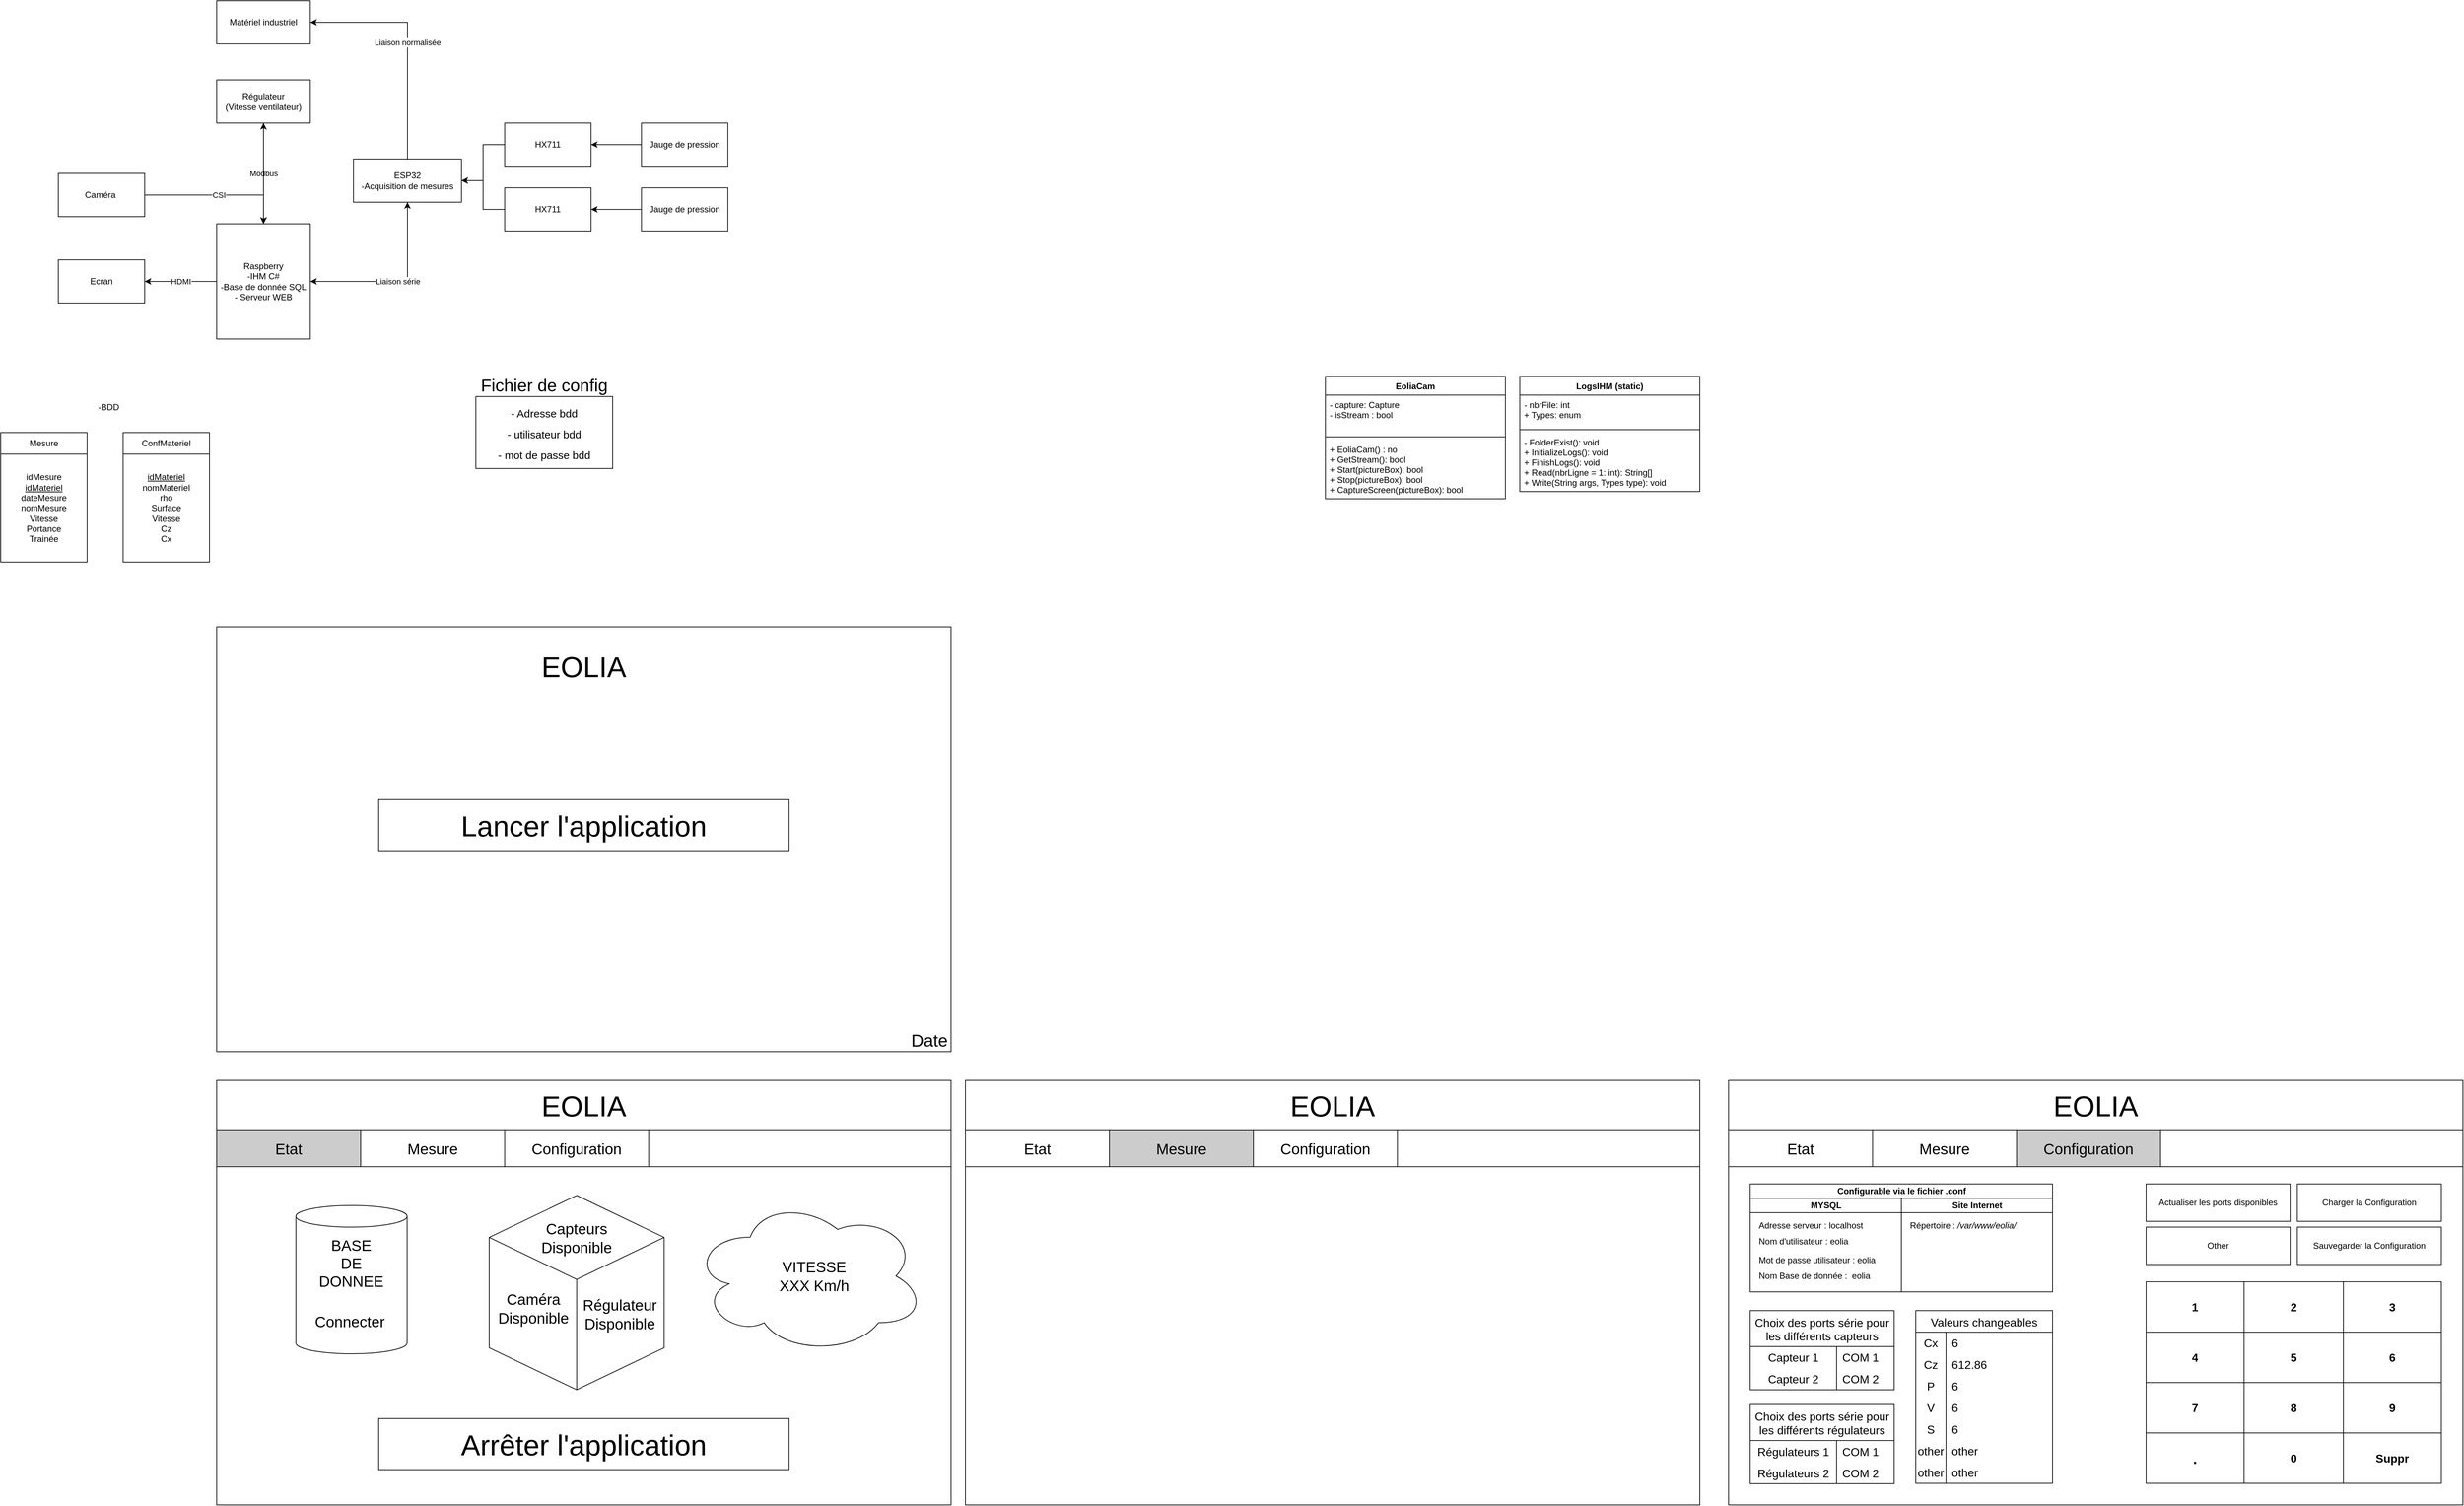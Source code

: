 <mxfile version="20.8.5" type="github">
  <diagram id="sAFR3K0FHI-QMzSaqLU8" name="Page-1">
    <mxGraphModel dx="1687" dy="899" grid="1" gridSize="10" guides="1" tooltips="1" connect="1" arrows="1" fold="1" page="1" pageScale="1" pageWidth="827" pageHeight="1169" math="0" shadow="0">
      <root>
        <mxCell id="0" />
        <mxCell id="1" parent="0" />
        <mxCell id="JPDFNG_8sJOL_J7qTDZQ-5" value="Modbus" style="edgeStyle=orthogonalEdgeStyle;rounded=0;orthogonalLoop=1;jettySize=auto;html=1;exitX=0.5;exitY=1;exitDx=0;exitDy=0;entryX=0.5;entryY=0;entryDx=0;entryDy=0;" parent="1" source="JPDFNG_8sJOL_J7qTDZQ-1" target="JPDFNG_8sJOL_J7qTDZQ-2" edge="1">
          <mxGeometry relative="1" as="geometry" />
        </mxCell>
        <mxCell id="JPDFNG_8sJOL_J7qTDZQ-1" value="Régulateur&lt;br&gt;(Vitesse ventilateur)" style="rounded=0;whiteSpace=wrap;html=1;" parent="1" vertex="1">
          <mxGeometry x="320" y="190" width="130" height="60" as="geometry" />
        </mxCell>
        <mxCell id="JPDFNG_8sJOL_J7qTDZQ-9" value="HDMI" style="edgeStyle=orthogonalEdgeStyle;rounded=0;orthogonalLoop=1;jettySize=auto;html=1;exitX=0;exitY=0.5;exitDx=0;exitDy=0;entryX=1;entryY=0.5;entryDx=0;entryDy=0;" parent="1" source="JPDFNG_8sJOL_J7qTDZQ-2" target="JPDFNG_8sJOL_J7qTDZQ-7" edge="1">
          <mxGeometry relative="1" as="geometry" />
        </mxCell>
        <mxCell id="JPDFNG_8sJOL_J7qTDZQ-2" value="Raspberry&lt;br&gt;-IHM C#&lt;br&gt;-Base de donnée SQL&lt;br&gt;- Serveur WEB" style="rounded=0;whiteSpace=wrap;html=1;" parent="1" vertex="1">
          <mxGeometry x="320" y="390" width="130" height="160" as="geometry" />
        </mxCell>
        <mxCell id="JPDFNG_8sJOL_J7qTDZQ-4" value="CSI" style="edgeStyle=orthogonalEdgeStyle;rounded=0;orthogonalLoop=1;jettySize=auto;html=1;exitX=1;exitY=0.5;exitDx=0;exitDy=0;entryX=0.5;entryY=0;entryDx=0;entryDy=0;" parent="1" source="JPDFNG_8sJOL_J7qTDZQ-3" target="JPDFNG_8sJOL_J7qTDZQ-2" edge="1">
          <mxGeometry relative="1" as="geometry" />
        </mxCell>
        <mxCell id="JPDFNG_8sJOL_J7qTDZQ-3" value="Caméra&amp;nbsp;" style="rounded=0;whiteSpace=wrap;html=1;" parent="1" vertex="1">
          <mxGeometry x="100" y="320" width="120" height="60" as="geometry" />
        </mxCell>
        <mxCell id="JPDFNG_8sJOL_J7qTDZQ-6" value="Matériel industriel" style="rounded=0;whiteSpace=wrap;html=1;" parent="1" vertex="1">
          <mxGeometry x="320" y="80" width="130" height="60" as="geometry" />
        </mxCell>
        <mxCell id="JPDFNG_8sJOL_J7qTDZQ-7" value="Ecran" style="rounded=0;whiteSpace=wrap;html=1;" parent="1" vertex="1">
          <mxGeometry x="100" y="440" width="120" height="60" as="geometry" />
        </mxCell>
        <mxCell id="JPDFNG_8sJOL_J7qTDZQ-19" value="Liaison série&amp;nbsp;" style="edgeStyle=orthogonalEdgeStyle;rounded=0;orthogonalLoop=1;jettySize=auto;html=1;exitX=0.5;exitY=1;exitDx=0;exitDy=0;entryX=1;entryY=0.5;entryDx=0;entryDy=0;" parent="1" source="JPDFNG_8sJOL_J7qTDZQ-10" target="JPDFNG_8sJOL_J7qTDZQ-2" edge="1">
          <mxGeometry relative="1" as="geometry" />
        </mxCell>
        <mxCell id="JPDFNG_8sJOL_J7qTDZQ-20" value="Liaison normalisée" style="edgeStyle=orthogonalEdgeStyle;rounded=0;orthogonalLoop=1;jettySize=auto;html=1;exitX=0.5;exitY=0;exitDx=0;exitDy=0;entryX=1;entryY=0.5;entryDx=0;entryDy=0;" parent="1" source="JPDFNG_8sJOL_J7qTDZQ-10" target="JPDFNG_8sJOL_J7qTDZQ-6" edge="1">
          <mxGeometry relative="1" as="geometry" />
        </mxCell>
        <mxCell id="JPDFNG_8sJOL_J7qTDZQ-10" value="ESP32&lt;br&gt;-Acquisition de mesures" style="rounded=0;whiteSpace=wrap;html=1;" parent="1" vertex="1">
          <mxGeometry x="510" y="300" width="150" height="60" as="geometry" />
        </mxCell>
        <mxCell id="JPDFNG_8sJOL_J7qTDZQ-14" style="edgeStyle=orthogonalEdgeStyle;rounded=0;orthogonalLoop=1;jettySize=auto;html=1;exitX=0;exitY=0.5;exitDx=0;exitDy=0;entryX=1;entryY=0.5;entryDx=0;entryDy=0;" parent="1" source="JPDFNG_8sJOL_J7qTDZQ-11" target="JPDFNG_8sJOL_J7qTDZQ-10" edge="1">
          <mxGeometry relative="1" as="geometry" />
        </mxCell>
        <mxCell id="JPDFNG_8sJOL_J7qTDZQ-11" value="HX711" style="rounded=0;whiteSpace=wrap;html=1;" parent="1" vertex="1">
          <mxGeometry x="720" y="250" width="120" height="60" as="geometry" />
        </mxCell>
        <mxCell id="JPDFNG_8sJOL_J7qTDZQ-13" style="edgeStyle=orthogonalEdgeStyle;rounded=0;orthogonalLoop=1;jettySize=auto;html=1;exitX=0;exitY=0.5;exitDx=0;exitDy=0;entryX=1;entryY=0.5;entryDx=0;entryDy=0;" parent="1" source="JPDFNG_8sJOL_J7qTDZQ-12" target="JPDFNG_8sJOL_J7qTDZQ-10" edge="1">
          <mxGeometry relative="1" as="geometry" />
        </mxCell>
        <mxCell id="JPDFNG_8sJOL_J7qTDZQ-12" value="HX711" style="rounded=0;whiteSpace=wrap;html=1;" parent="1" vertex="1">
          <mxGeometry x="720" y="340" width="120" height="60" as="geometry" />
        </mxCell>
        <mxCell id="JPDFNG_8sJOL_J7qTDZQ-18" style="edgeStyle=orthogonalEdgeStyle;rounded=0;orthogonalLoop=1;jettySize=auto;html=1;exitX=0;exitY=0.5;exitDx=0;exitDy=0;entryX=1;entryY=0.5;entryDx=0;entryDy=0;" parent="1" source="JPDFNG_8sJOL_J7qTDZQ-15" target="JPDFNG_8sJOL_J7qTDZQ-11" edge="1">
          <mxGeometry relative="1" as="geometry" />
        </mxCell>
        <mxCell id="JPDFNG_8sJOL_J7qTDZQ-15" value="Jauge de pression" style="rounded=0;whiteSpace=wrap;html=1;" parent="1" vertex="1">
          <mxGeometry x="910" y="250" width="120" height="60" as="geometry" />
        </mxCell>
        <mxCell id="JPDFNG_8sJOL_J7qTDZQ-17" style="edgeStyle=orthogonalEdgeStyle;rounded=0;orthogonalLoop=1;jettySize=auto;html=1;exitX=0;exitY=0.5;exitDx=0;exitDy=0;entryX=1;entryY=0.5;entryDx=0;entryDy=0;" parent="1" source="JPDFNG_8sJOL_J7qTDZQ-16" target="JPDFNG_8sJOL_J7qTDZQ-12" edge="1">
          <mxGeometry relative="1" as="geometry" />
        </mxCell>
        <mxCell id="JPDFNG_8sJOL_J7qTDZQ-16" value="Jauge de pression" style="rounded=0;whiteSpace=wrap;html=1;" parent="1" vertex="1">
          <mxGeometry x="910" y="340" width="120" height="60" as="geometry" />
        </mxCell>
        <mxCell id="JPDFNG_8sJOL_J7qTDZQ-21" value="" style="endArrow=classic;startArrow=classic;html=1;rounded=0;entryX=0.5;entryY=1;entryDx=0;entryDy=0;exitX=0.5;exitY=0;exitDx=0;exitDy=0;" parent="1" source="JPDFNG_8sJOL_J7qTDZQ-2" target="JPDFNG_8sJOL_J7qTDZQ-1" edge="1">
          <mxGeometry width="50" height="50" relative="1" as="geometry">
            <mxPoint x="370" y="430" as="sourcePoint" />
            <mxPoint x="420" y="380" as="targetPoint" />
          </mxGeometry>
        </mxCell>
        <mxCell id="JPDFNG_8sJOL_J7qTDZQ-22" value="" style="endArrow=classic;html=1;rounded=0;entryX=0.5;entryY=1;entryDx=0;entryDy=0;" parent="1" target="JPDFNG_8sJOL_J7qTDZQ-10" edge="1">
          <mxGeometry width="50" height="50" relative="1" as="geometry">
            <mxPoint x="585" y="440" as="sourcePoint" />
            <mxPoint x="420" y="380" as="targetPoint" />
          </mxGeometry>
        </mxCell>
        <mxCell id="JPDFNG_8sJOL_J7qTDZQ-24" value="Mesure" style="rounded=0;whiteSpace=wrap;html=1;" parent="1" vertex="1">
          <mxGeometry x="20" y="680" width="120" height="30" as="geometry" />
        </mxCell>
        <mxCell id="JPDFNG_8sJOL_J7qTDZQ-25" value="-BDD" style="text;html=1;strokeColor=none;fillColor=none;align=center;verticalAlign=middle;whiteSpace=wrap;rounded=0;" parent="1" vertex="1">
          <mxGeometry x="140" y="630" width="60" height="30" as="geometry" />
        </mxCell>
        <mxCell id="JPDFNG_8sJOL_J7qTDZQ-26" value="idMesure&lt;br&gt;&lt;u&gt;idMateriel&lt;/u&gt;&lt;br&gt;dateMesure&lt;br&gt;nomMesure&lt;br&gt;Vitesse&lt;br&gt;Portance&lt;br&gt;Trainée" style="rounded=0;whiteSpace=wrap;html=1;" parent="1" vertex="1">
          <mxGeometry x="20" y="710" width="120" height="150" as="geometry" />
        </mxCell>
        <mxCell id="JPDFNG_8sJOL_J7qTDZQ-27" value="ConfMateriel" style="rounded=0;whiteSpace=wrap;html=1;" parent="1" vertex="1">
          <mxGeometry x="190" y="680" width="120" height="30" as="geometry" />
        </mxCell>
        <mxCell id="JPDFNG_8sJOL_J7qTDZQ-28" value="&lt;u&gt;idMateriel&lt;/u&gt;&lt;br&gt;nomMateriel&lt;br&gt;rho&lt;br&gt;Surface&lt;br&gt;Vitesse&lt;br&gt;Cz&lt;br&gt;Cx" style="rounded=0;whiteSpace=wrap;html=1;" parent="1" vertex="1">
          <mxGeometry x="190" y="710" width="120" height="150" as="geometry" />
        </mxCell>
        <mxCell id="JPDFNG_8sJOL_J7qTDZQ-29" value="" style="rounded=0;whiteSpace=wrap;html=1;" parent="1" vertex="1">
          <mxGeometry x="320" y="950" width="1020" height="590" as="geometry" />
        </mxCell>
        <mxCell id="JPDFNG_8sJOL_J7qTDZQ-32" value="&lt;font style=&quot;font-size: 40px;&quot;&gt;EOLIA&lt;/font&gt;" style="text;html=1;strokeColor=none;fillColor=none;align=center;verticalAlign=middle;whiteSpace=wrap;rounded=0;" parent="1" vertex="1">
          <mxGeometry x="770" y="990" width="120" height="30" as="geometry" />
        </mxCell>
        <mxCell id="JPDFNG_8sJOL_J7qTDZQ-33" value="Lancer l&#39;application" style="rounded=0;whiteSpace=wrap;html=1;fontSize=40;" parent="1" vertex="1">
          <mxGeometry x="545" y="1190" width="570" height="71" as="geometry" />
        </mxCell>
        <mxCell id="JPDFNG_8sJOL_J7qTDZQ-35" value="Date" style="text;html=1;strokeColor=none;fillColor=none;align=center;verticalAlign=middle;whiteSpace=wrap;rounded=0;fontSize=24;" parent="1" vertex="1">
          <mxGeometry x="1280" y="1510" width="60" height="30" as="geometry" />
        </mxCell>
        <mxCell id="JPDFNG_8sJOL_J7qTDZQ-37" value="&lt;font style=&quot;font-size: 15px;&quot;&gt;- Adresse bdd&lt;br&gt;- utilisateur bdd&lt;br&gt;- mot de passe bdd&lt;br&gt;&lt;/font&gt;" style="rounded=0;whiteSpace=wrap;html=1;fontSize=24;" parent="1" vertex="1">
          <mxGeometry x="680" y="630" width="190" height="100" as="geometry" />
        </mxCell>
        <mxCell id="JPDFNG_8sJOL_J7qTDZQ-38" value="Fichier de config" style="text;html=1;strokeColor=none;fillColor=none;align=center;verticalAlign=middle;whiteSpace=wrap;rounded=0;fontSize=24;" parent="1" vertex="1">
          <mxGeometry x="680" y="600" width="190" height="30" as="geometry" />
        </mxCell>
        <mxCell id="JPDFNG_8sJOL_J7qTDZQ-41" value="" style="rounded=0;whiteSpace=wrap;html=1;" parent="1" vertex="1">
          <mxGeometry x="320" y="1580" width="1020" height="590" as="geometry" />
        </mxCell>
        <mxCell id="JPDFNG_8sJOL_J7qTDZQ-42" value="&lt;font style=&quot;font-size: 40px;&quot;&gt;EOLIA&lt;/font&gt;" style="text;html=1;strokeColor=none;fillColor=none;align=center;verticalAlign=middle;whiteSpace=wrap;rounded=0;" parent="1" vertex="1">
          <mxGeometry x="770" y="1600" width="120" height="30" as="geometry" />
        </mxCell>
        <mxCell id="JPDFNG_8sJOL_J7qTDZQ-43" value="" style="rounded=0;whiteSpace=wrap;html=1;fontSize=15;" parent="1" vertex="1">
          <mxGeometry x="320" y="1670" width="1020" height="500" as="geometry" />
        </mxCell>
        <mxCell id="JPDFNG_8sJOL_J7qTDZQ-44" value="" style="rounded=0;whiteSpace=wrap;html=1;fontSize=15;" parent="1" vertex="1">
          <mxGeometry x="320" y="1650" width="1020" height="50" as="geometry" />
        </mxCell>
        <mxCell id="JPDFNG_8sJOL_J7qTDZQ-45" value="&lt;font style=&quot;font-size: 21px;&quot;&gt;Etat&lt;/font&gt;" style="rounded=0;whiteSpace=wrap;html=1;fontSize=15;fillColor=#CCCCCC;" parent="1" vertex="1">
          <mxGeometry x="320" y="1650" width="200" height="50" as="geometry" />
        </mxCell>
        <mxCell id="JPDFNG_8sJOL_J7qTDZQ-46" value="&lt;font style=&quot;font-size: 21px;&quot;&gt;Mesure&lt;/font&gt;" style="rounded=0;whiteSpace=wrap;html=1;fontSize=15;" parent="1" vertex="1">
          <mxGeometry x="520" y="1650" width="200" height="50" as="geometry" />
        </mxCell>
        <mxCell id="JPDFNG_8sJOL_J7qTDZQ-47" value="&lt;font style=&quot;font-size: 21px;&quot;&gt;Configuration&lt;/font&gt;" style="rounded=0;whiteSpace=wrap;html=1;fontSize=15;" parent="1" vertex="1">
          <mxGeometry x="720" y="1650" width="200" height="50" as="geometry" />
        </mxCell>
        <mxCell id="JPDFNG_8sJOL_J7qTDZQ-48" value="" style="rounded=0;whiteSpace=wrap;html=1;" parent="1" vertex="1">
          <mxGeometry x="1360" y="1580" width="1020" height="590" as="geometry" />
        </mxCell>
        <mxCell id="JPDFNG_8sJOL_J7qTDZQ-49" value="&lt;font style=&quot;font-size: 40px;&quot;&gt;EOLIA&lt;/font&gt;" style="text;html=1;strokeColor=none;fillColor=none;align=center;verticalAlign=middle;whiteSpace=wrap;rounded=0;" parent="1" vertex="1">
          <mxGeometry x="1810" y="1600" width="120" height="30" as="geometry" />
        </mxCell>
        <mxCell id="JPDFNG_8sJOL_J7qTDZQ-50" value="" style="rounded=0;whiteSpace=wrap;html=1;fontSize=15;" parent="1" vertex="1">
          <mxGeometry x="1360" y="1670" width="1020" height="500" as="geometry" />
        </mxCell>
        <mxCell id="JPDFNG_8sJOL_J7qTDZQ-51" value="" style="rounded=0;whiteSpace=wrap;html=1;fontSize=15;" parent="1" vertex="1">
          <mxGeometry x="1360" y="1650" width="1020" height="50" as="geometry" />
        </mxCell>
        <mxCell id="JPDFNG_8sJOL_J7qTDZQ-52" value="&lt;font style=&quot;font-size: 21px;&quot;&gt;Etat&lt;/font&gt;" style="rounded=0;whiteSpace=wrap;html=1;fontSize=15;fillColor=#FFFFFF;" parent="1" vertex="1">
          <mxGeometry x="1360" y="1650" width="200" height="50" as="geometry" />
        </mxCell>
        <mxCell id="JPDFNG_8sJOL_J7qTDZQ-53" value="&lt;font style=&quot;font-size: 21px;&quot;&gt;Mesure&lt;/font&gt;" style="rounded=0;whiteSpace=wrap;html=1;fontSize=15;fillColor=#CCCCCC;" parent="1" vertex="1">
          <mxGeometry x="1560" y="1650" width="200" height="50" as="geometry" />
        </mxCell>
        <mxCell id="JPDFNG_8sJOL_J7qTDZQ-54" value="&lt;font style=&quot;font-size: 21px;&quot;&gt;Configuration&lt;/font&gt;" style="rounded=0;whiteSpace=wrap;html=1;fontSize=15;" parent="1" vertex="1">
          <mxGeometry x="1760" y="1650" width="200" height="50" as="geometry" />
        </mxCell>
        <mxCell id="JPDFNG_8sJOL_J7qTDZQ-62" value="" style="rounded=0;whiteSpace=wrap;html=1;" parent="1" vertex="1">
          <mxGeometry x="2420" y="1580" width="1020" height="590" as="geometry" />
        </mxCell>
        <mxCell id="JPDFNG_8sJOL_J7qTDZQ-63" value="&lt;font style=&quot;font-size: 40px;&quot;&gt;EOLIA&lt;/font&gt;" style="text;html=1;strokeColor=none;fillColor=none;align=center;verticalAlign=middle;whiteSpace=wrap;rounded=0;" parent="1" vertex="1">
          <mxGeometry x="2870" y="1600" width="120" height="30" as="geometry" />
        </mxCell>
        <mxCell id="JPDFNG_8sJOL_J7qTDZQ-64" value="" style="rounded=0;whiteSpace=wrap;html=1;fontSize=15;" parent="1" vertex="1">
          <mxGeometry x="2420" y="1670" width="1020" height="500" as="geometry" />
        </mxCell>
        <mxCell id="JPDFNG_8sJOL_J7qTDZQ-65" value="" style="rounded=0;whiteSpace=wrap;html=1;fontSize=15;" parent="1" vertex="1">
          <mxGeometry x="2420" y="1650" width="1020" height="50" as="geometry" />
        </mxCell>
        <mxCell id="JPDFNG_8sJOL_J7qTDZQ-66" value="&lt;font style=&quot;font-size: 21px;&quot;&gt;Etat&lt;/font&gt;" style="rounded=0;whiteSpace=wrap;html=1;fontSize=15;fillColor=#FFFFFF;" parent="1" vertex="1">
          <mxGeometry x="2420" y="1650" width="200" height="50" as="geometry" />
        </mxCell>
        <mxCell id="JPDFNG_8sJOL_J7qTDZQ-67" value="&lt;font style=&quot;font-size: 21px;&quot;&gt;Mesure&lt;/font&gt;" style="rounded=0;whiteSpace=wrap;html=1;fontSize=15;" parent="1" vertex="1">
          <mxGeometry x="2620" y="1650" width="200" height="50" as="geometry" />
        </mxCell>
        <mxCell id="JPDFNG_8sJOL_J7qTDZQ-68" value="&lt;font style=&quot;font-size: 21px;&quot;&gt;Configuration&lt;/font&gt;" style="rounded=0;whiteSpace=wrap;html=1;fontSize=15;fillColor=#CCCCCC;" parent="1" vertex="1">
          <mxGeometry x="2820" y="1650" width="200" height="50" as="geometry" />
        </mxCell>
        <mxCell id="HuRnm2rSPpH4nqsMaASo-10" value="Arrêter l&#39;application" style="rounded=0;whiteSpace=wrap;html=1;fontSize=40;" parent="1" vertex="1">
          <mxGeometry x="545" y="2050" width="570" height="71" as="geometry" />
        </mxCell>
        <mxCell id="HuRnm2rSPpH4nqsMaASo-23" value="" style="ellipse;shape=cloud;whiteSpace=wrap;html=1;fontSize=21;" parent="1" vertex="1">
          <mxGeometry x="980" y="1744" width="324" height="216" as="geometry" />
        </mxCell>
        <mxCell id="HuRnm2rSPpH4nqsMaASo-24" value="VITESSE&lt;br&gt;XXX Km/h" style="text;html=1;strokeColor=none;fillColor=none;align=center;verticalAlign=middle;whiteSpace=wrap;rounded=0;fontSize=21;" parent="1" vertex="1">
          <mxGeometry x="1070" y="1822" width="160" height="60" as="geometry" />
        </mxCell>
        <mxCell id="HuRnm2rSPpH4nqsMaASo-26" value="" style="shape=cylinder3;whiteSpace=wrap;html=1;boundedLbl=1;backgroundOutline=1;size=15;fontSize=21;" parent="1" vertex="1">
          <mxGeometry x="430" y="1754" width="154.5" height="206" as="geometry" />
        </mxCell>
        <mxCell id="HuRnm2rSPpH4nqsMaASo-27" value="BASE&lt;br&gt;DE&lt;br&gt;DONNEE" style="text;html=1;strokeColor=none;fillColor=none;align=center;verticalAlign=middle;whiteSpace=wrap;rounded=0;fontSize=21;" parent="1" vertex="1">
          <mxGeometry x="467.25" y="1818" width="80" height="32" as="geometry" />
        </mxCell>
        <mxCell id="HuRnm2rSPpH4nqsMaASo-30" value="Connecter" style="text;html=1;strokeColor=none;fillColor=none;align=center;verticalAlign=middle;whiteSpace=wrap;rounded=0;fontSize=21;" parent="1" vertex="1">
          <mxGeometry x="450" y="1900" width="110" height="30" as="geometry" />
        </mxCell>
        <mxCell id="S_WBxvZwrHdkooQUaEvx-6" value="LogsIHM (static)&#xa;" style="swimlane;fontStyle=1;align=center;verticalAlign=top;childLayout=stackLayout;horizontal=1;startSize=26;horizontalStack=0;resizeParent=1;resizeParentMax=0;resizeLast=0;collapsible=1;marginBottom=0;" parent="1" vertex="1">
          <mxGeometry x="2130" y="602" width="250" height="160" as="geometry" />
        </mxCell>
        <mxCell id="S_WBxvZwrHdkooQUaEvx-7" value="- nbrFile: int&#xa;+ Types: enum" style="text;strokeColor=none;fillColor=none;align=left;verticalAlign=top;spacingLeft=4;spacingRight=4;overflow=hidden;rotatable=0;points=[[0,0.5],[1,0.5]];portConstraint=eastwest;" parent="S_WBxvZwrHdkooQUaEvx-6" vertex="1">
          <mxGeometry y="26" width="250" height="44" as="geometry" />
        </mxCell>
        <mxCell id="S_WBxvZwrHdkooQUaEvx-8" value="" style="line;strokeWidth=1;fillColor=none;align=left;verticalAlign=middle;spacingTop=-1;spacingLeft=3;spacingRight=3;rotatable=0;labelPosition=right;points=[];portConstraint=eastwest;strokeColor=inherit;" parent="S_WBxvZwrHdkooQUaEvx-6" vertex="1">
          <mxGeometry y="70" width="250" height="8" as="geometry" />
        </mxCell>
        <mxCell id="S_WBxvZwrHdkooQUaEvx-9" value="- FolderExist(): void&#xa;+ InitializeLogs(): void&#xa;+ FinishLogs(): void&#xa;+ Read(nbrLigne = 1: int): String[]&#xa;+ Write(String args, Types type): void" style="text;strokeColor=none;fillColor=none;align=left;verticalAlign=top;spacingLeft=4;spacingRight=4;overflow=hidden;rotatable=0;points=[[0,0.5],[1,0.5]];portConstraint=eastwest;" parent="S_WBxvZwrHdkooQUaEvx-6" vertex="1">
          <mxGeometry y="78" width="250" height="82" as="geometry" />
        </mxCell>
        <mxCell id="EXrrTwu7yXLMnrCZga6P-1" value="EoliaCam" style="swimlane;fontStyle=1;align=center;verticalAlign=top;childLayout=stackLayout;horizontal=1;startSize=26;horizontalStack=0;resizeParent=1;resizeParentMax=0;resizeLast=0;collapsible=1;marginBottom=0;" parent="1" vertex="1">
          <mxGeometry x="1860" y="602" width="250" height="170" as="geometry" />
        </mxCell>
        <mxCell id="EXrrTwu7yXLMnrCZga6P-2" value="- capture: Capture&#xa;- isStream : bool" style="text;strokeColor=none;fillColor=none;align=left;verticalAlign=top;spacingLeft=4;spacingRight=4;overflow=hidden;rotatable=0;points=[[0,0.5],[1,0.5]];portConstraint=eastwest;" parent="EXrrTwu7yXLMnrCZga6P-1" vertex="1">
          <mxGeometry y="26" width="250" height="54" as="geometry" />
        </mxCell>
        <mxCell id="EXrrTwu7yXLMnrCZga6P-3" value="" style="line;strokeWidth=1;fillColor=none;align=left;verticalAlign=middle;spacingTop=-1;spacingLeft=3;spacingRight=3;rotatable=0;labelPosition=right;points=[];portConstraint=eastwest;strokeColor=inherit;" parent="EXrrTwu7yXLMnrCZga6P-1" vertex="1">
          <mxGeometry y="80" width="250" height="8" as="geometry" />
        </mxCell>
        <mxCell id="EXrrTwu7yXLMnrCZga6P-4" value="+ EoliaCam() : no&#xa;+ GetStream(): bool&#xa;+ Start(pictureBox): bool&#xa;+ Stop(pictureBox): bool&#xa;+ CaptureScreen(pictureBox): bool&#xa;" style="text;strokeColor=none;fillColor=none;align=left;verticalAlign=top;spacingLeft=4;spacingRight=4;overflow=hidden;rotatable=0;points=[[0,0.5],[1,0.5]];portConstraint=eastwest;" parent="EXrrTwu7yXLMnrCZga6P-1" vertex="1">
          <mxGeometry y="88" width="250" height="82" as="geometry" />
        </mxCell>
        <mxCell id="8KWskMflxnfoTJ6MjDlv-12" value="Configurable via le fichier .conf" style="swimlane;childLayout=stackLayout;resizeParent=1;resizeParentMax=0;startSize=20;html=1;rounded=0;shadow=0;glass=0;strokeColor=default;fillColor=none;" vertex="1" parent="1">
          <mxGeometry x="2450" y="1724" width="420" height="150" as="geometry" />
        </mxCell>
        <mxCell id="8KWskMflxnfoTJ6MjDlv-13" value="MYSQL" style="swimlane;startSize=20;html=1;rounded=0;shadow=0;glass=0;strokeColor=default;fillColor=none;" vertex="1" parent="8KWskMflxnfoTJ6MjDlv-12">
          <mxGeometry y="20" width="210" height="130" as="geometry" />
        </mxCell>
        <mxCell id="8KWskMflxnfoTJ6MjDlv-16" value="Adresse serveur : localhost" style="text;html=1;strokeColor=none;fillColor=none;align=left;verticalAlign=middle;whiteSpace=wrap;rounded=0;shadow=0;glass=0;" vertex="1" parent="8KWskMflxnfoTJ6MjDlv-13">
          <mxGeometry x="10" y="26" width="170" height="24" as="geometry" />
        </mxCell>
        <mxCell id="8KWskMflxnfoTJ6MjDlv-19" value="Mot de passe utilisateur : eolia" style="text;html=1;strokeColor=none;fillColor=none;align=left;verticalAlign=middle;whiteSpace=wrap;rounded=0;shadow=0;glass=0;" vertex="1" parent="8KWskMflxnfoTJ6MjDlv-13">
          <mxGeometry x="10" y="76" width="170" height="20" as="geometry" />
        </mxCell>
        <mxCell id="8KWskMflxnfoTJ6MjDlv-14" value="Site Internet" style="swimlane;startSize=20;html=1;rounded=0;shadow=0;glass=0;strokeColor=default;fillColor=none;" vertex="1" parent="8KWskMflxnfoTJ6MjDlv-12">
          <mxGeometry x="210" y="20" width="210" height="130" as="geometry" />
        </mxCell>
        <mxCell id="8KWskMflxnfoTJ6MjDlv-20" value="Répertoire : &lt;i&gt;/var/www/eolia/&amp;nbsp;&lt;/i&gt;" style="text;html=1;strokeColor=none;fillColor=none;align=left;verticalAlign=middle;whiteSpace=wrap;rounded=0;shadow=0;glass=0;" vertex="1" parent="8KWskMflxnfoTJ6MjDlv-14">
          <mxGeometry x="10" y="26" width="170" height="24" as="geometry" />
        </mxCell>
        <mxCell id="8KWskMflxnfoTJ6MjDlv-18" value="Nom d&#39;utilisateur : eolia" style="text;html=1;strokeColor=none;fillColor=none;align=left;verticalAlign=middle;whiteSpace=wrap;rounded=0;shadow=0;glass=0;" vertex="1" parent="1">
          <mxGeometry x="2460" y="1794" width="170" height="20" as="geometry" />
        </mxCell>
        <mxCell id="8KWskMflxnfoTJ6MjDlv-23" value="Choix des ports série pour &#xa;les différents capteurs" style="shape=table;startSize=50;container=1;collapsible=0;childLayout=tableLayout;fixedRows=1;rowLines=0;fontStyle=0;strokeColor=default;fontSize=16;rounded=0;shadow=0;glass=0;fillColor=none;" vertex="1" parent="1">
          <mxGeometry x="2450" y="1900" width="200" height="110" as="geometry" />
        </mxCell>
        <mxCell id="8KWskMflxnfoTJ6MjDlv-24" value="" style="shape=tableRow;horizontal=0;startSize=0;swimlaneHead=0;swimlaneBody=0;top=0;left=0;bottom=0;right=0;collapsible=0;dropTarget=0;fillColor=none;points=[[0,0.5],[1,0.5]];portConstraint=eastwest;strokeColor=inherit;fontSize=16;rounded=0;shadow=0;glass=0;" vertex="1" parent="8KWskMflxnfoTJ6MjDlv-23">
          <mxGeometry y="50" width="200" height="30" as="geometry" />
        </mxCell>
        <mxCell id="8KWskMflxnfoTJ6MjDlv-25" value="Capteur 1" style="shape=partialRectangle;html=1;whiteSpace=wrap;connectable=0;fillColor=none;top=0;left=0;bottom=0;right=0;overflow=hidden;pointerEvents=1;strokeColor=inherit;fontSize=16;rounded=0;shadow=0;glass=0;" vertex="1" parent="8KWskMflxnfoTJ6MjDlv-24">
          <mxGeometry width="120" height="30" as="geometry">
            <mxRectangle width="120" height="30" as="alternateBounds" />
          </mxGeometry>
        </mxCell>
        <mxCell id="8KWskMflxnfoTJ6MjDlv-26" value="COM 1" style="shape=partialRectangle;html=1;whiteSpace=wrap;connectable=0;fillColor=none;top=0;left=0;bottom=0;right=0;align=left;spacingLeft=6;overflow=hidden;strokeColor=inherit;fontSize=16;rounded=0;shadow=0;glass=0;perimeterSpacing=1;" vertex="1" parent="8KWskMflxnfoTJ6MjDlv-24">
          <mxGeometry x="120" width="80" height="30" as="geometry">
            <mxRectangle width="80" height="30" as="alternateBounds" />
          </mxGeometry>
        </mxCell>
        <mxCell id="8KWskMflxnfoTJ6MjDlv-27" value="" style="shape=tableRow;horizontal=0;startSize=0;swimlaneHead=0;swimlaneBody=0;top=0;left=0;bottom=0;right=0;collapsible=0;dropTarget=0;fillColor=none;points=[[0,0.5],[1,0.5]];portConstraint=eastwest;strokeColor=inherit;fontSize=16;rounded=0;shadow=0;glass=0;" vertex="1" parent="8KWskMflxnfoTJ6MjDlv-23">
          <mxGeometry y="80" width="200" height="30" as="geometry" />
        </mxCell>
        <mxCell id="8KWskMflxnfoTJ6MjDlv-28" value="Capteur 2" style="shape=partialRectangle;html=1;whiteSpace=wrap;connectable=0;fillColor=none;top=0;left=0;bottom=0;right=0;overflow=hidden;strokeColor=inherit;fontSize=16;rounded=0;shadow=0;glass=0;" vertex="1" parent="8KWskMflxnfoTJ6MjDlv-27">
          <mxGeometry width="120" height="30" as="geometry">
            <mxRectangle width="120" height="30" as="alternateBounds" />
          </mxGeometry>
        </mxCell>
        <mxCell id="8KWskMflxnfoTJ6MjDlv-29" value="COM 2" style="shape=partialRectangle;html=1;whiteSpace=wrap;connectable=0;fillColor=none;top=0;left=0;bottom=0;right=0;align=left;spacingLeft=6;overflow=hidden;strokeColor=inherit;fontSize=16;rounded=0;shadow=0;glass=0;" vertex="1" parent="8KWskMflxnfoTJ6MjDlv-27">
          <mxGeometry x="120" width="80" height="30" as="geometry">
            <mxRectangle width="80" height="30" as="alternateBounds" />
          </mxGeometry>
        </mxCell>
        <mxCell id="8KWskMflxnfoTJ6MjDlv-33" value="Choix des ports série pour &#xa;les différents régulateurs" style="shape=table;startSize=50;container=1;collapsible=0;childLayout=tableLayout;fixedRows=1;rowLines=0;fontStyle=0;strokeColor=default;fontSize=16;rounded=0;shadow=0;glass=0;fillColor=none;" vertex="1" parent="1">
          <mxGeometry x="2450" y="2030.5" width="200" height="110" as="geometry" />
        </mxCell>
        <mxCell id="8KWskMflxnfoTJ6MjDlv-34" value="" style="shape=tableRow;horizontal=0;startSize=0;swimlaneHead=0;swimlaneBody=0;top=0;left=0;bottom=0;right=0;collapsible=0;dropTarget=0;fillColor=none;points=[[0,0.5],[1,0.5]];portConstraint=eastwest;strokeColor=inherit;fontSize=16;rounded=0;shadow=0;glass=0;" vertex="1" parent="8KWskMflxnfoTJ6MjDlv-33">
          <mxGeometry y="50" width="200" height="30" as="geometry" />
        </mxCell>
        <mxCell id="8KWskMflxnfoTJ6MjDlv-35" value="Régulateurs 1" style="shape=partialRectangle;html=1;whiteSpace=wrap;connectable=0;fillColor=none;top=0;left=0;bottom=0;right=0;overflow=hidden;pointerEvents=1;strokeColor=inherit;fontSize=16;rounded=0;shadow=0;glass=0;" vertex="1" parent="8KWskMflxnfoTJ6MjDlv-34">
          <mxGeometry width="120" height="30" as="geometry">
            <mxRectangle width="120" height="30" as="alternateBounds" />
          </mxGeometry>
        </mxCell>
        <mxCell id="8KWskMflxnfoTJ6MjDlv-36" value="COM 1" style="shape=partialRectangle;html=1;whiteSpace=wrap;connectable=0;fillColor=none;top=0;left=0;bottom=0;right=0;align=left;spacingLeft=6;overflow=hidden;strokeColor=inherit;fontSize=16;rounded=0;shadow=0;glass=0;" vertex="1" parent="8KWskMflxnfoTJ6MjDlv-34">
          <mxGeometry x="120" width="80" height="30" as="geometry">
            <mxRectangle width="80" height="30" as="alternateBounds" />
          </mxGeometry>
        </mxCell>
        <mxCell id="8KWskMflxnfoTJ6MjDlv-37" value="" style="shape=tableRow;horizontal=0;startSize=0;swimlaneHead=0;swimlaneBody=0;top=0;left=0;bottom=0;right=0;collapsible=0;dropTarget=0;fillColor=none;points=[[0,0.5],[1,0.5]];portConstraint=eastwest;strokeColor=inherit;fontSize=16;rounded=0;shadow=0;glass=0;" vertex="1" parent="8KWskMflxnfoTJ6MjDlv-33">
          <mxGeometry y="80" width="200" height="30" as="geometry" />
        </mxCell>
        <mxCell id="8KWskMflxnfoTJ6MjDlv-38" value="Régulateurs 2" style="shape=partialRectangle;html=1;whiteSpace=wrap;connectable=0;fillColor=none;top=0;left=0;bottom=0;right=0;overflow=hidden;strokeColor=inherit;fontSize=16;rounded=0;shadow=0;glass=0;" vertex="1" parent="8KWskMflxnfoTJ6MjDlv-37">
          <mxGeometry width="120" height="30" as="geometry">
            <mxRectangle width="120" height="30" as="alternateBounds" />
          </mxGeometry>
        </mxCell>
        <mxCell id="8KWskMflxnfoTJ6MjDlv-39" value="COM 2" style="shape=partialRectangle;html=1;whiteSpace=wrap;connectable=0;fillColor=none;top=0;left=0;bottom=0;right=0;align=left;spacingLeft=6;overflow=hidden;strokeColor=inherit;fontSize=16;rounded=0;shadow=0;glass=0;" vertex="1" parent="8KWskMflxnfoTJ6MjDlv-37">
          <mxGeometry x="120" width="80" height="30" as="geometry">
            <mxRectangle width="80" height="30" as="alternateBounds" />
          </mxGeometry>
        </mxCell>
        <mxCell id="8KWskMflxnfoTJ6MjDlv-44" value="Sauvegarder la Configuration" style="html=1;whiteSpace=wrap;container=1;recursiveResize=0;collapsible=0;rounded=0;shadow=0;glass=0;strokeColor=default;fillColor=none;" vertex="1" parent="1">
          <mxGeometry x="3210" y="1784" width="200" height="52" as="geometry" />
        </mxCell>
        <mxCell id="8KWskMflxnfoTJ6MjDlv-49" value="" style="shape=table;startSize=0;container=1;collapsible=0;childLayout=tableLayout;fontSize=16;rounded=0;shadow=0;glass=0;strokeColor=default;fillColor=none;" vertex="1" parent="1">
          <mxGeometry x="3000" y="1860" width="410" height="280" as="geometry" />
        </mxCell>
        <mxCell id="8KWskMflxnfoTJ6MjDlv-50" value="" style="shape=tableRow;horizontal=0;startSize=0;swimlaneHead=0;swimlaneBody=0;strokeColor=inherit;top=0;left=0;bottom=0;right=0;collapsible=0;dropTarget=0;fillColor=none;points=[[0,0.5],[1,0.5]];portConstraint=eastwest;fontSize=16;rounded=0;shadow=0;glass=0;" vertex="1" parent="8KWskMflxnfoTJ6MjDlv-49">
          <mxGeometry width="410" height="70" as="geometry" />
        </mxCell>
        <mxCell id="8KWskMflxnfoTJ6MjDlv-51" value="&lt;b&gt;1&lt;/b&gt;" style="shape=partialRectangle;html=1;whiteSpace=wrap;connectable=0;strokeColor=inherit;overflow=hidden;fillColor=none;top=0;left=0;bottom=0;right=0;pointerEvents=1;fontSize=16;rounded=0;shadow=0;glass=0;" vertex="1" parent="8KWskMflxnfoTJ6MjDlv-50">
          <mxGeometry width="136" height="70" as="geometry">
            <mxRectangle width="136" height="70" as="alternateBounds" />
          </mxGeometry>
        </mxCell>
        <mxCell id="8KWskMflxnfoTJ6MjDlv-52" value="&lt;b&gt;2&lt;/b&gt;" style="shape=partialRectangle;html=1;whiteSpace=wrap;connectable=0;strokeColor=inherit;overflow=hidden;fillColor=none;top=0;left=0;bottom=0;right=0;pointerEvents=1;fontSize=16;rounded=0;shadow=0;glass=0;" vertex="1" parent="8KWskMflxnfoTJ6MjDlv-50">
          <mxGeometry x="136" width="138" height="70" as="geometry">
            <mxRectangle width="138" height="70" as="alternateBounds" />
          </mxGeometry>
        </mxCell>
        <mxCell id="8KWskMflxnfoTJ6MjDlv-53" value="&lt;b&gt;3&lt;/b&gt;" style="shape=partialRectangle;html=1;whiteSpace=wrap;connectable=0;strokeColor=inherit;overflow=hidden;fillColor=none;top=0;left=0;bottom=0;right=0;pointerEvents=1;fontSize=16;rounded=0;shadow=0;glass=0;" vertex="1" parent="8KWskMflxnfoTJ6MjDlv-50">
          <mxGeometry x="274" width="136" height="70" as="geometry">
            <mxRectangle width="136" height="70" as="alternateBounds" />
          </mxGeometry>
        </mxCell>
        <mxCell id="8KWskMflxnfoTJ6MjDlv-54" value="" style="shape=tableRow;horizontal=0;startSize=0;swimlaneHead=0;swimlaneBody=0;strokeColor=inherit;top=0;left=0;bottom=0;right=0;collapsible=0;dropTarget=0;fillColor=none;points=[[0,0.5],[1,0.5]];portConstraint=eastwest;fontSize=16;rounded=0;shadow=0;glass=0;" vertex="1" parent="8KWskMflxnfoTJ6MjDlv-49">
          <mxGeometry y="70" width="410" height="70" as="geometry" />
        </mxCell>
        <mxCell id="8KWskMflxnfoTJ6MjDlv-55" value="&lt;b&gt;4&lt;/b&gt;" style="shape=partialRectangle;html=1;whiteSpace=wrap;connectable=0;strokeColor=inherit;overflow=hidden;fillColor=none;top=0;left=0;bottom=0;right=0;pointerEvents=1;fontSize=16;rounded=0;shadow=0;glass=0;" vertex="1" parent="8KWskMflxnfoTJ6MjDlv-54">
          <mxGeometry width="136" height="70" as="geometry">
            <mxRectangle width="136" height="70" as="alternateBounds" />
          </mxGeometry>
        </mxCell>
        <mxCell id="8KWskMflxnfoTJ6MjDlv-56" value="&lt;b&gt;5&lt;/b&gt;" style="shape=partialRectangle;html=1;whiteSpace=wrap;connectable=0;strokeColor=inherit;overflow=hidden;fillColor=none;top=0;left=0;bottom=0;right=0;pointerEvents=1;fontSize=16;rounded=0;shadow=0;glass=0;" vertex="1" parent="8KWskMflxnfoTJ6MjDlv-54">
          <mxGeometry x="136" width="138" height="70" as="geometry">
            <mxRectangle width="138" height="70" as="alternateBounds" />
          </mxGeometry>
        </mxCell>
        <mxCell id="8KWskMflxnfoTJ6MjDlv-57" value="&lt;b&gt;6&lt;/b&gt;" style="shape=partialRectangle;html=1;whiteSpace=wrap;connectable=0;strokeColor=inherit;overflow=hidden;fillColor=none;top=0;left=0;bottom=0;right=0;pointerEvents=1;fontSize=16;rounded=0;shadow=0;glass=0;" vertex="1" parent="8KWskMflxnfoTJ6MjDlv-54">
          <mxGeometry x="274" width="136" height="70" as="geometry">
            <mxRectangle width="136" height="70" as="alternateBounds" />
          </mxGeometry>
        </mxCell>
        <mxCell id="8KWskMflxnfoTJ6MjDlv-58" value="" style="shape=tableRow;horizontal=0;startSize=0;swimlaneHead=0;swimlaneBody=0;strokeColor=inherit;top=0;left=0;bottom=0;right=0;collapsible=0;dropTarget=0;fillColor=none;points=[[0,0.5],[1,0.5]];portConstraint=eastwest;fontSize=16;rounded=0;shadow=0;glass=0;" vertex="1" parent="8KWskMflxnfoTJ6MjDlv-49">
          <mxGeometry y="140" width="410" height="70" as="geometry" />
        </mxCell>
        <mxCell id="8KWskMflxnfoTJ6MjDlv-59" value="&lt;b&gt;7&lt;/b&gt;" style="shape=partialRectangle;html=1;whiteSpace=wrap;connectable=0;strokeColor=inherit;overflow=hidden;fillColor=none;top=0;left=0;bottom=0;right=0;pointerEvents=1;fontSize=16;rounded=0;shadow=0;glass=0;" vertex="1" parent="8KWskMflxnfoTJ6MjDlv-58">
          <mxGeometry width="136" height="70" as="geometry">
            <mxRectangle width="136" height="70" as="alternateBounds" />
          </mxGeometry>
        </mxCell>
        <mxCell id="8KWskMflxnfoTJ6MjDlv-60" value="&lt;b&gt;8&lt;/b&gt;" style="shape=partialRectangle;html=1;whiteSpace=wrap;connectable=0;strokeColor=inherit;overflow=hidden;fillColor=none;top=0;left=0;bottom=0;right=0;pointerEvents=1;fontSize=16;rounded=0;shadow=0;glass=0;" vertex="1" parent="8KWskMflxnfoTJ6MjDlv-58">
          <mxGeometry x="136" width="138" height="70" as="geometry">
            <mxRectangle width="138" height="70" as="alternateBounds" />
          </mxGeometry>
        </mxCell>
        <mxCell id="8KWskMflxnfoTJ6MjDlv-61" value="&lt;b&gt;9&lt;/b&gt;" style="shape=partialRectangle;html=1;whiteSpace=wrap;connectable=0;strokeColor=inherit;overflow=hidden;fillColor=none;top=0;left=0;bottom=0;right=0;pointerEvents=1;fontSize=16;rounded=0;shadow=0;glass=0;" vertex="1" parent="8KWskMflxnfoTJ6MjDlv-58">
          <mxGeometry x="274" width="136" height="70" as="geometry">
            <mxRectangle width="136" height="70" as="alternateBounds" />
          </mxGeometry>
        </mxCell>
        <mxCell id="8KWskMflxnfoTJ6MjDlv-65" value="" style="shape=tableRow;horizontal=0;startSize=0;swimlaneHead=0;swimlaneBody=0;strokeColor=inherit;top=0;left=0;bottom=0;right=0;collapsible=0;dropTarget=0;fillColor=none;points=[[0,0.5],[1,0.5]];portConstraint=eastwest;fontSize=16;rounded=0;shadow=0;glass=0;" vertex="1" parent="8KWskMflxnfoTJ6MjDlv-49">
          <mxGeometry y="210" width="410" height="70" as="geometry" />
        </mxCell>
        <mxCell id="8KWskMflxnfoTJ6MjDlv-66" value="&lt;font size=&quot;1&quot; style=&quot;&quot;&gt;&lt;b style=&quot;font-size: 20px;&quot;&gt;.&lt;/b&gt;&lt;/font&gt;" style="shape=partialRectangle;html=1;whiteSpace=wrap;connectable=0;strokeColor=inherit;overflow=hidden;fillColor=none;top=0;left=0;bottom=0;right=0;pointerEvents=1;fontSize=16;rounded=0;shadow=0;glass=0;" vertex="1" parent="8KWskMflxnfoTJ6MjDlv-65">
          <mxGeometry width="136" height="70" as="geometry">
            <mxRectangle width="136" height="70" as="alternateBounds" />
          </mxGeometry>
        </mxCell>
        <mxCell id="8KWskMflxnfoTJ6MjDlv-67" value="&lt;b&gt;0&lt;/b&gt;" style="shape=partialRectangle;html=1;whiteSpace=wrap;connectable=0;strokeColor=inherit;overflow=hidden;fillColor=none;top=0;left=0;bottom=0;right=0;pointerEvents=1;fontSize=16;rounded=0;shadow=0;glass=0;" vertex="1" parent="8KWskMflxnfoTJ6MjDlv-65">
          <mxGeometry x="136" width="138" height="70" as="geometry">
            <mxRectangle width="138" height="70" as="alternateBounds" />
          </mxGeometry>
        </mxCell>
        <mxCell id="8KWskMflxnfoTJ6MjDlv-68" value="&lt;b&gt;Suppr&lt;/b&gt;" style="shape=partialRectangle;html=1;whiteSpace=wrap;connectable=0;strokeColor=inherit;overflow=hidden;fillColor=none;top=0;left=0;bottom=0;right=0;pointerEvents=1;fontSize=16;rounded=0;shadow=0;glass=0;" vertex="1" parent="8KWskMflxnfoTJ6MjDlv-65">
          <mxGeometry x="274" width="136" height="70" as="geometry">
            <mxRectangle width="136" height="70" as="alternateBounds" />
          </mxGeometry>
        </mxCell>
        <mxCell id="8KWskMflxnfoTJ6MjDlv-70" value="Valeurs changeables" style="shape=table;startSize=30;container=1;collapsible=0;childLayout=tableLayout;fixedRows=1;rowLines=0;fontStyle=0;strokeColor=default;fontSize=16;rounded=0;shadow=0;glass=0;fillColor=none;" vertex="1" parent="1">
          <mxGeometry x="2680" y="1900" width="190" height="240" as="geometry" />
        </mxCell>
        <mxCell id="8KWskMflxnfoTJ6MjDlv-71" value="" style="shape=tableRow;horizontal=0;startSize=0;swimlaneHead=0;swimlaneBody=0;top=0;left=0;bottom=0;right=0;collapsible=0;dropTarget=0;fillColor=none;points=[[0,0.5],[1,0.5]];portConstraint=eastwest;strokeColor=inherit;fontSize=16;rounded=0;shadow=0;glass=0;" vertex="1" parent="8KWskMflxnfoTJ6MjDlv-70">
          <mxGeometry y="30" width="190" height="30" as="geometry" />
        </mxCell>
        <mxCell id="8KWskMflxnfoTJ6MjDlv-72" value="Cx" style="shape=partialRectangle;html=1;whiteSpace=wrap;connectable=0;fillColor=none;top=0;left=0;bottom=0;right=0;overflow=hidden;pointerEvents=1;strokeColor=inherit;fontSize=16;rounded=0;shadow=0;glass=0;" vertex="1" parent="8KWskMflxnfoTJ6MjDlv-71">
          <mxGeometry width="42" height="30" as="geometry">
            <mxRectangle width="42" height="30" as="alternateBounds" />
          </mxGeometry>
        </mxCell>
        <mxCell id="8KWskMflxnfoTJ6MjDlv-73" value="6" style="shape=partialRectangle;html=1;whiteSpace=wrap;connectable=0;fillColor=none;top=0;left=0;bottom=0;right=0;align=left;spacingLeft=6;overflow=hidden;strokeColor=inherit;fontSize=16;rounded=0;shadow=0;glass=0;" vertex="1" parent="8KWskMflxnfoTJ6MjDlv-71">
          <mxGeometry x="42" width="148" height="30" as="geometry">
            <mxRectangle width="148" height="30" as="alternateBounds" />
          </mxGeometry>
        </mxCell>
        <mxCell id="8KWskMflxnfoTJ6MjDlv-74" value="" style="shape=tableRow;horizontal=0;startSize=0;swimlaneHead=0;swimlaneBody=0;top=0;left=0;bottom=0;right=0;collapsible=0;dropTarget=0;fillColor=none;points=[[0,0.5],[1,0.5]];portConstraint=eastwest;strokeColor=inherit;fontSize=16;rounded=0;shadow=0;glass=0;" vertex="1" parent="8KWskMflxnfoTJ6MjDlv-70">
          <mxGeometry y="60" width="190" height="30" as="geometry" />
        </mxCell>
        <mxCell id="8KWskMflxnfoTJ6MjDlv-75" value="Cz" style="shape=partialRectangle;html=1;whiteSpace=wrap;connectable=0;fillColor=none;top=0;left=0;bottom=0;right=0;overflow=hidden;strokeColor=inherit;fontSize=16;rounded=0;shadow=0;glass=0;" vertex="1" parent="8KWskMflxnfoTJ6MjDlv-74">
          <mxGeometry width="42" height="30" as="geometry">
            <mxRectangle width="42" height="30" as="alternateBounds" />
          </mxGeometry>
        </mxCell>
        <mxCell id="8KWskMflxnfoTJ6MjDlv-76" value="612.86" style="shape=partialRectangle;html=1;whiteSpace=wrap;connectable=0;fillColor=none;top=0;left=0;bottom=0;right=0;align=left;spacingLeft=6;overflow=hidden;strokeColor=inherit;fontSize=16;rounded=0;shadow=0;glass=0;" vertex="1" parent="8KWskMflxnfoTJ6MjDlv-74">
          <mxGeometry x="42" width="148" height="30" as="geometry">
            <mxRectangle width="148" height="30" as="alternateBounds" />
          </mxGeometry>
        </mxCell>
        <mxCell id="8KWskMflxnfoTJ6MjDlv-77" value="" style="shape=tableRow;horizontal=0;startSize=0;swimlaneHead=0;swimlaneBody=0;top=0;left=0;bottom=0;right=0;collapsible=0;dropTarget=0;fillColor=none;points=[[0,0.5],[1,0.5]];portConstraint=eastwest;strokeColor=inherit;fontSize=16;rounded=0;shadow=0;glass=0;" vertex="1" parent="8KWskMflxnfoTJ6MjDlv-70">
          <mxGeometry y="90" width="190" height="30" as="geometry" />
        </mxCell>
        <mxCell id="8KWskMflxnfoTJ6MjDlv-78" value="P" style="shape=partialRectangle;html=1;whiteSpace=wrap;connectable=0;fillColor=none;top=0;left=0;bottom=0;right=0;overflow=hidden;strokeColor=inherit;fontSize=16;rounded=0;shadow=0;glass=0;" vertex="1" parent="8KWskMflxnfoTJ6MjDlv-77">
          <mxGeometry width="42" height="30" as="geometry">
            <mxRectangle width="42" height="30" as="alternateBounds" />
          </mxGeometry>
        </mxCell>
        <mxCell id="8KWskMflxnfoTJ6MjDlv-79" value="6" style="shape=partialRectangle;html=1;whiteSpace=wrap;connectable=0;fillColor=none;top=0;left=0;bottom=0;right=0;align=left;spacingLeft=6;overflow=hidden;strokeColor=inherit;fontSize=16;rounded=0;shadow=0;glass=0;" vertex="1" parent="8KWskMflxnfoTJ6MjDlv-77">
          <mxGeometry x="42" width="148" height="30" as="geometry">
            <mxRectangle width="148" height="30" as="alternateBounds" />
          </mxGeometry>
        </mxCell>
        <mxCell id="8KWskMflxnfoTJ6MjDlv-93" value="" style="shape=tableRow;horizontal=0;startSize=0;swimlaneHead=0;swimlaneBody=0;top=0;left=0;bottom=0;right=0;collapsible=0;dropTarget=0;fillColor=none;points=[[0,0.5],[1,0.5]];portConstraint=eastwest;strokeColor=inherit;fontSize=16;rounded=0;shadow=0;glass=0;" vertex="1" parent="8KWskMflxnfoTJ6MjDlv-70">
          <mxGeometry y="120" width="190" height="30" as="geometry" />
        </mxCell>
        <mxCell id="8KWskMflxnfoTJ6MjDlv-94" value="V" style="shape=partialRectangle;html=1;whiteSpace=wrap;connectable=0;fillColor=none;top=0;left=0;bottom=0;right=0;overflow=hidden;strokeColor=inherit;fontSize=16;rounded=0;shadow=0;glass=0;" vertex="1" parent="8KWskMflxnfoTJ6MjDlv-93">
          <mxGeometry width="42" height="30" as="geometry">
            <mxRectangle width="42" height="30" as="alternateBounds" />
          </mxGeometry>
        </mxCell>
        <mxCell id="8KWskMflxnfoTJ6MjDlv-95" value="6" style="shape=partialRectangle;html=1;whiteSpace=wrap;connectable=0;fillColor=none;top=0;left=0;bottom=0;right=0;align=left;spacingLeft=6;overflow=hidden;strokeColor=inherit;fontSize=16;rounded=0;shadow=0;glass=0;" vertex="1" parent="8KWskMflxnfoTJ6MjDlv-93">
          <mxGeometry x="42" width="148" height="30" as="geometry">
            <mxRectangle width="148" height="30" as="alternateBounds" />
          </mxGeometry>
        </mxCell>
        <mxCell id="8KWskMflxnfoTJ6MjDlv-96" value="" style="shape=tableRow;horizontal=0;startSize=0;swimlaneHead=0;swimlaneBody=0;top=0;left=0;bottom=0;right=0;collapsible=0;dropTarget=0;fillColor=none;points=[[0,0.5],[1,0.5]];portConstraint=eastwest;strokeColor=inherit;fontSize=16;rounded=0;shadow=0;glass=0;" vertex="1" parent="8KWskMflxnfoTJ6MjDlv-70">
          <mxGeometry y="150" width="190" height="30" as="geometry" />
        </mxCell>
        <mxCell id="8KWskMflxnfoTJ6MjDlv-97" value="S" style="shape=partialRectangle;html=1;whiteSpace=wrap;connectable=0;fillColor=none;top=0;left=0;bottom=0;right=0;overflow=hidden;strokeColor=inherit;fontSize=16;rounded=0;shadow=0;glass=0;" vertex="1" parent="8KWskMflxnfoTJ6MjDlv-96">
          <mxGeometry width="42" height="30" as="geometry">
            <mxRectangle width="42" height="30" as="alternateBounds" />
          </mxGeometry>
        </mxCell>
        <mxCell id="8KWskMflxnfoTJ6MjDlv-98" value="6" style="shape=partialRectangle;html=1;whiteSpace=wrap;connectable=0;fillColor=none;top=0;left=0;bottom=0;right=0;align=left;spacingLeft=6;overflow=hidden;strokeColor=inherit;fontSize=16;rounded=0;shadow=0;glass=0;" vertex="1" parent="8KWskMflxnfoTJ6MjDlv-96">
          <mxGeometry x="42" width="148" height="30" as="geometry">
            <mxRectangle width="148" height="30" as="alternateBounds" />
          </mxGeometry>
        </mxCell>
        <mxCell id="8KWskMflxnfoTJ6MjDlv-99" value="" style="shape=tableRow;horizontal=0;startSize=0;swimlaneHead=0;swimlaneBody=0;top=0;left=0;bottom=0;right=0;collapsible=0;dropTarget=0;fillColor=none;points=[[0,0.5],[1,0.5]];portConstraint=eastwest;strokeColor=inherit;fontSize=16;rounded=0;shadow=0;glass=0;" vertex="1" parent="8KWskMflxnfoTJ6MjDlv-70">
          <mxGeometry y="180" width="190" height="30" as="geometry" />
        </mxCell>
        <mxCell id="8KWskMflxnfoTJ6MjDlv-100" value="other" style="shape=partialRectangle;html=1;whiteSpace=wrap;connectable=0;fillColor=none;top=0;left=0;bottom=0;right=0;overflow=hidden;strokeColor=inherit;fontSize=16;rounded=0;shadow=0;glass=0;" vertex="1" parent="8KWskMflxnfoTJ6MjDlv-99">
          <mxGeometry width="42" height="30" as="geometry">
            <mxRectangle width="42" height="30" as="alternateBounds" />
          </mxGeometry>
        </mxCell>
        <mxCell id="8KWskMflxnfoTJ6MjDlv-101" value="other" style="shape=partialRectangle;html=1;whiteSpace=wrap;connectable=0;fillColor=none;top=0;left=0;bottom=0;right=0;align=left;spacingLeft=6;overflow=hidden;strokeColor=inherit;fontSize=16;rounded=0;shadow=0;glass=0;" vertex="1" parent="8KWskMflxnfoTJ6MjDlv-99">
          <mxGeometry x="42" width="148" height="30" as="geometry">
            <mxRectangle width="148" height="30" as="alternateBounds" />
          </mxGeometry>
        </mxCell>
        <mxCell id="8KWskMflxnfoTJ6MjDlv-102" value="" style="shape=tableRow;horizontal=0;startSize=0;swimlaneHead=0;swimlaneBody=0;top=0;left=0;bottom=0;right=0;collapsible=0;dropTarget=0;fillColor=none;points=[[0,0.5],[1,0.5]];portConstraint=eastwest;strokeColor=inherit;fontSize=16;rounded=0;shadow=0;glass=0;" vertex="1" parent="8KWskMflxnfoTJ6MjDlv-70">
          <mxGeometry y="210" width="190" height="30" as="geometry" />
        </mxCell>
        <mxCell id="8KWskMflxnfoTJ6MjDlv-103" value="other" style="shape=partialRectangle;html=1;whiteSpace=wrap;connectable=0;fillColor=none;top=0;left=0;bottom=0;right=0;overflow=hidden;strokeColor=inherit;fontSize=16;rounded=0;shadow=0;glass=0;" vertex="1" parent="8KWskMflxnfoTJ6MjDlv-102">
          <mxGeometry width="42" height="30" as="geometry">
            <mxRectangle width="42" height="30" as="alternateBounds" />
          </mxGeometry>
        </mxCell>
        <mxCell id="8KWskMflxnfoTJ6MjDlv-104" value="other" style="shape=partialRectangle;html=1;whiteSpace=wrap;connectable=0;fillColor=none;top=0;left=0;bottom=0;right=0;align=left;spacingLeft=6;overflow=hidden;strokeColor=inherit;fontSize=16;rounded=0;shadow=0;glass=0;" vertex="1" parent="8KWskMflxnfoTJ6MjDlv-102">
          <mxGeometry x="42" width="148" height="30" as="geometry">
            <mxRectangle width="148" height="30" as="alternateBounds" />
          </mxGeometry>
        </mxCell>
        <mxCell id="8KWskMflxnfoTJ6MjDlv-106" value="Charger la Configuration" style="html=1;whiteSpace=wrap;container=1;recursiveResize=0;collapsible=0;rounded=0;shadow=0;glass=0;strokeColor=default;fillColor=none;" vertex="1" parent="1">
          <mxGeometry x="3210" y="1724" width="200" height="52" as="geometry" />
        </mxCell>
        <mxCell id="8KWskMflxnfoTJ6MjDlv-107" value="Other" style="html=1;whiteSpace=wrap;container=1;recursiveResize=0;collapsible=0;rounded=0;shadow=0;glass=0;strokeColor=default;fillColor=none;" vertex="1" parent="1">
          <mxGeometry x="3000" y="1784" width="200" height="52" as="geometry" />
        </mxCell>
        <mxCell id="8KWskMflxnfoTJ6MjDlv-108" value="Actualiser les ports disponibles" style="html=1;whiteSpace=wrap;container=1;recursiveResize=0;collapsible=0;rounded=0;shadow=0;glass=0;strokeColor=default;fillColor=none;" vertex="1" parent="1">
          <mxGeometry x="3000" y="1724" width="200" height="52" as="geometry" />
        </mxCell>
        <mxCell id="8KWskMflxnfoTJ6MjDlv-112" value="Nom Base de donnée :&amp;nbsp; eolia" style="text;html=1;strokeColor=none;fillColor=none;align=left;verticalAlign=middle;whiteSpace=wrap;rounded=0;shadow=0;glass=0;" vertex="1" parent="1">
          <mxGeometry x="2460" y="1842" width="170" height="20" as="geometry" />
        </mxCell>
        <mxCell id="8KWskMflxnfoTJ6MjDlv-113" value="" style="html=1;whiteSpace=wrap;shape=isoCube2;backgroundOutline=1;isoAngle=15;rounded=0;shadow=0;glass=0;strokeColor=default;fontSize=20;fillColor=none;" vertex="1" parent="1">
          <mxGeometry x="698.5" y="1740" width="243" height="270" as="geometry" />
        </mxCell>
        <mxCell id="8KWskMflxnfoTJ6MjDlv-114" value="Régulateur&lt;br&gt;Disponible" style="text;html=1;strokeColor=none;fillColor=none;align=center;verticalAlign=middle;whiteSpace=wrap;rounded=0;fontSize=21;" vertex="1" parent="1">
          <mxGeometry x="850" y="1890" width="60" height="30" as="geometry" />
        </mxCell>
        <mxCell id="8KWskMflxnfoTJ6MjDlv-115" value="Capteurs&lt;br&gt;Disponible" style="text;html=1;strokeColor=none;fillColor=none;align=center;verticalAlign=middle;whiteSpace=wrap;rounded=0;fontSize=21;" vertex="1" parent="1">
          <mxGeometry x="790" y="1784" width="60" height="30" as="geometry" />
        </mxCell>
        <mxCell id="HuRnm2rSPpH4nqsMaASo-34" value="Caméra&lt;br&gt;Disponible" style="text;html=1;strokeColor=none;fillColor=none;align=center;verticalAlign=middle;whiteSpace=wrap;rounded=0;fontSize=21;" parent="1" vertex="1">
          <mxGeometry x="730" y="1882" width="60" height="30" as="geometry" />
        </mxCell>
      </root>
    </mxGraphModel>
  </diagram>
</mxfile>
